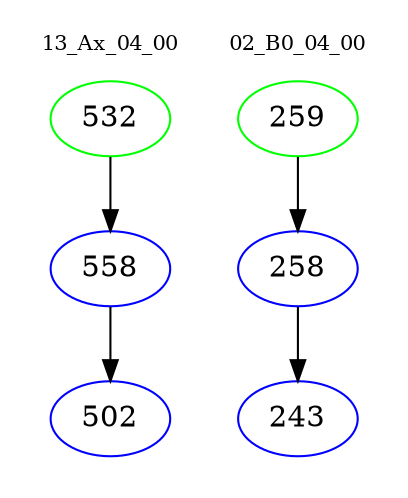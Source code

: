 digraph{
subgraph cluster_0 {
color = white
label = "13_Ax_04_00";
fontsize=10;
T0_532 [label="532", color="green"]
T0_532 -> T0_558 [color="black"]
T0_558 [label="558", color="blue"]
T0_558 -> T0_502 [color="black"]
T0_502 [label="502", color="blue"]
}
subgraph cluster_1 {
color = white
label = "02_B0_04_00";
fontsize=10;
T1_259 [label="259", color="green"]
T1_259 -> T1_258 [color="black"]
T1_258 [label="258", color="blue"]
T1_258 -> T1_243 [color="black"]
T1_243 [label="243", color="blue"]
}
}
